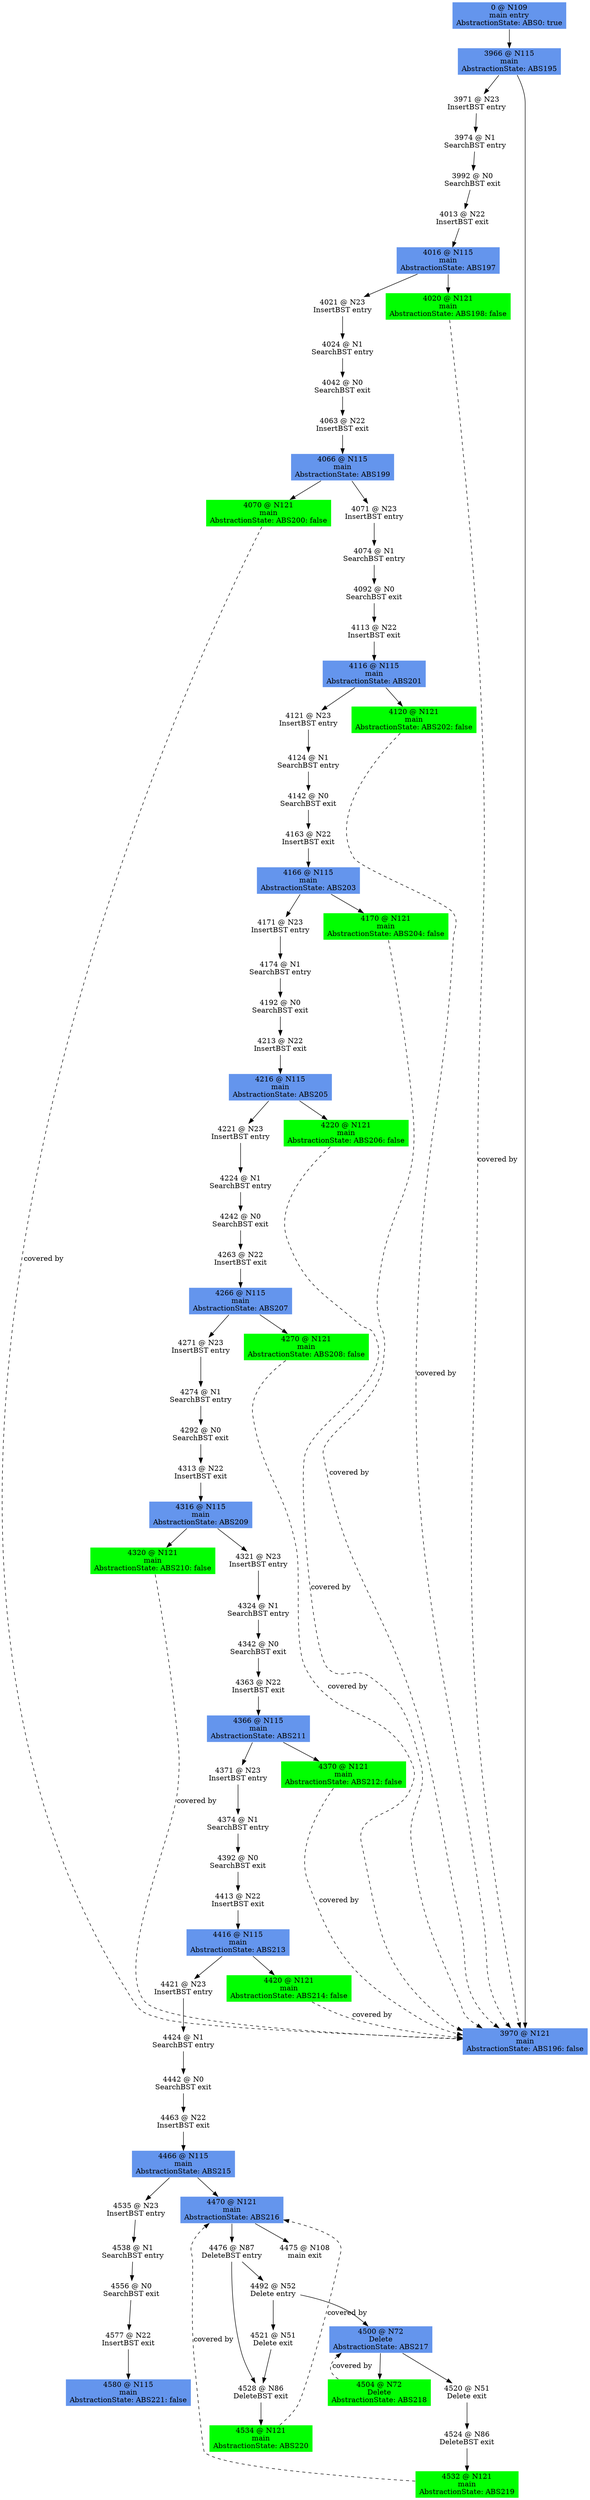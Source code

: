 digraph ARG {
node [style="filled" shape="box" color="white"]
0 [fillcolor="cornflowerblue" label="0 @ N109\nmain entry\nAbstractionState: ABS0: true" id="0"]
3966 [fillcolor="cornflowerblue" label="3966 @ N115\nmain\nAbstractionState: ABS195" id="3966"]
3971 [label="3971 @ N23\nInsertBST entry\n" id="3971"]
3974 [label="3974 @ N1\nSearchBST entry\n" id="3974"]
3992 [label="3992 @ N0\nSearchBST exit\n" id="3992"]
4013 [label="4013 @ N22\nInsertBST exit\n" id="4013"]
4016 [fillcolor="cornflowerblue" label="4016 @ N115\nmain\nAbstractionState: ABS197" id="4016"]
4021 [label="4021 @ N23\nInsertBST entry\n" id="4021"]
4024 [label="4024 @ N1\nSearchBST entry\n" id="4024"]
4042 [label="4042 @ N0\nSearchBST exit\n" id="4042"]
4063 [label="4063 @ N22\nInsertBST exit\n" id="4063"]
4066 [fillcolor="cornflowerblue" label="4066 @ N115\nmain\nAbstractionState: ABS199" id="4066"]
4071 [label="4071 @ N23\nInsertBST entry\n" id="4071"]
4074 [label="4074 @ N1\nSearchBST entry\n" id="4074"]
4092 [label="4092 @ N0\nSearchBST exit\n" id="4092"]
4113 [label="4113 @ N22\nInsertBST exit\n" id="4113"]
4116 [fillcolor="cornflowerblue" label="4116 @ N115\nmain\nAbstractionState: ABS201" id="4116"]
4120 [fillcolor="green" label="4120 @ N121\nmain\nAbstractionState: ABS202: false" id="4120"]
4121 [label="4121 @ N23\nInsertBST entry\n" id="4121"]
4124 [label="4124 @ N1\nSearchBST entry\n" id="4124"]
4142 [label="4142 @ N0\nSearchBST exit\n" id="4142"]
4163 [label="4163 @ N22\nInsertBST exit\n" id="4163"]
4166 [fillcolor="cornflowerblue" label="4166 @ N115\nmain\nAbstractionState: ABS203" id="4166"]
4171 [label="4171 @ N23\nInsertBST entry\n" id="4171"]
4174 [label="4174 @ N1\nSearchBST entry\n" id="4174"]
4192 [label="4192 @ N0\nSearchBST exit\n" id="4192"]
4213 [label="4213 @ N22\nInsertBST exit\n" id="4213"]
4216 [fillcolor="cornflowerblue" label="4216 @ N115\nmain\nAbstractionState: ABS205" id="4216"]
4220 [fillcolor="green" label="4220 @ N121\nmain\nAbstractionState: ABS206: false" id="4220"]
4221 [label="4221 @ N23\nInsertBST entry\n" id="4221"]
4224 [label="4224 @ N1\nSearchBST entry\n" id="4224"]
4242 [label="4242 @ N0\nSearchBST exit\n" id="4242"]
4263 [label="4263 @ N22\nInsertBST exit\n" id="4263"]
4266 [fillcolor="cornflowerblue" label="4266 @ N115\nmain\nAbstractionState: ABS207" id="4266"]
4271 [label="4271 @ N23\nInsertBST entry\n" id="4271"]
4274 [label="4274 @ N1\nSearchBST entry\n" id="4274"]
4292 [label="4292 @ N0\nSearchBST exit\n" id="4292"]
4313 [label="4313 @ N22\nInsertBST exit\n" id="4313"]
4316 [fillcolor="cornflowerblue" label="4316 @ N115\nmain\nAbstractionState: ABS209" id="4316"]
4321 [label="4321 @ N23\nInsertBST entry\n" id="4321"]
4324 [label="4324 @ N1\nSearchBST entry\n" id="4324"]
4342 [label="4342 @ N0\nSearchBST exit\n" id="4342"]
4363 [label="4363 @ N22\nInsertBST exit\n" id="4363"]
4366 [fillcolor="cornflowerblue" label="4366 @ N115\nmain\nAbstractionState: ABS211" id="4366"]
4371 [label="4371 @ N23\nInsertBST entry\n" id="4371"]
4374 [label="4374 @ N1\nSearchBST entry\n" id="4374"]
4392 [label="4392 @ N0\nSearchBST exit\n" id="4392"]
4413 [label="4413 @ N22\nInsertBST exit\n" id="4413"]
4416 [fillcolor="cornflowerblue" label="4416 @ N115\nmain\nAbstractionState: ABS213" id="4416"]
4421 [label="4421 @ N23\nInsertBST entry\n" id="4421"]
4424 [label="4424 @ N1\nSearchBST entry\n" id="4424"]
4442 [label="4442 @ N0\nSearchBST exit\n" id="4442"]
4463 [label="4463 @ N22\nInsertBST exit\n" id="4463"]
4466 [fillcolor="cornflowerblue" label="4466 @ N115\nmain\nAbstractionState: ABS215" id="4466"]
4535 [label="4535 @ N23\nInsertBST entry\n" id="4535"]
4538 [label="4538 @ N1\nSearchBST entry\n" id="4538"]
4556 [label="4556 @ N0\nSearchBST exit\n" id="4556"]
4577 [label="4577 @ N22\nInsertBST exit\n" id="4577"]
4580 [fillcolor="cornflowerblue" label="4580 @ N115\nmain\nAbstractionState: ABS221: false" id="4580"]
4470 [fillcolor="cornflowerblue" label="4470 @ N121\nmain\nAbstractionState: ABS216" id="4470"]
4475 [label="4475 @ N108\nmain exit\n" id="4475"]
4476 [label="4476 @ N87\nDeleteBST entry\n" id="4476"]
4492 [label="4492 @ N52\nDelete entry\n" id="4492"]
4521 [label="4521 @ N51\nDelete exit\n" id="4521"]
4528 [label="4528 @ N86\nDeleteBST exit\n" id="4528"]
4534 [fillcolor="green" label="4534 @ N121\nmain\nAbstractionState: ABS220" id="4534"]
4500 [fillcolor="cornflowerblue" label="4500 @ N72\nDelete\nAbstractionState: ABS217" id="4500"]
4504 [fillcolor="green" label="4504 @ N72\nDelete\nAbstractionState: ABS218" id="4504"]
4520 [label="4520 @ N51\nDelete exit\n" id="4520"]
4524 [label="4524 @ N86\nDeleteBST exit\n" id="4524"]
4532 [fillcolor="green" label="4532 @ N121\nmain\nAbstractionState: ABS219" id="4532"]
4420 [fillcolor="green" label="4420 @ N121\nmain\nAbstractionState: ABS214: false" id="4420"]
4370 [fillcolor="green" label="4370 @ N121\nmain\nAbstractionState: ABS212: false" id="4370"]
4320 [fillcolor="green" label="4320 @ N121\nmain\nAbstractionState: ABS210: false" id="4320"]
4270 [fillcolor="green" label="4270 @ N121\nmain\nAbstractionState: ABS208: false" id="4270"]
4170 [fillcolor="green" label="4170 @ N121\nmain\nAbstractionState: ABS204: false" id="4170"]
4070 [fillcolor="green" label="4070 @ N121\nmain\nAbstractionState: ABS200: false" id="4070"]
4020 [fillcolor="green" label="4020 @ N121\nmain\nAbstractionState: ABS198: false" id="4020"]
3970 [fillcolor="cornflowerblue" label="3970 @ N121\nmain\nAbstractionState: ABS196: false" id="3970"]
0 -> 3966 []
3966 -> 3970 []
3966 -> 3971 []
3971 -> 3974 []
3974 -> 3992 []
3992 -> 4013 []
4013 -> 4016 []
4016 -> 4020 []
4016 -> 4021 []
4021 -> 4024 []
4024 -> 4042 []
4042 -> 4063 []
4063 -> 4066 []
4066 -> 4070 []
4066 -> 4071 []
4071 -> 4074 []
4074 -> 4092 []
4092 -> 4113 []
4113 -> 4116 []
4116 -> 4121 []
4116 -> 4120 []
4121 -> 4124 []
4124 -> 4142 []
4142 -> 4163 []
4163 -> 4166 []
4166 -> 4170 []
4166 -> 4171 []
4171 -> 4174 []
4174 -> 4192 []
4192 -> 4213 []
4213 -> 4216 []
4216 -> 4221 []
4216 -> 4220 []
4221 -> 4224 []
4224 -> 4242 []
4242 -> 4263 []
4263 -> 4266 []
4266 -> 4270 []
4266 -> 4271 []
4271 -> 4274 []
4274 -> 4292 []
4292 -> 4313 []
4313 -> 4316 []
4316 -> 4320 []
4316 -> 4321 []
4321 -> 4324 []
4324 -> 4342 []
4342 -> 4363 []
4363 -> 4366 []
4366 -> 4370 []
4366 -> 4371 []
4371 -> 4374 []
4374 -> 4392 []
4392 -> 4413 []
4413 -> 4416 []
4416 -> 4420 []
4416 -> 4421 []
4421 -> 4424 []
4424 -> 4442 []
4442 -> 4463 []
4463 -> 4466 []
4466 -> 4470 []
4466 -> 4535 []
4535 -> 4538 []
4538 -> 4556 []
4556 -> 4577 []
4577 -> 4580 []
4532 -> 4470 [style="dashed" weight="0" label="covered by"]
4534 -> 4470 [style="dashed" weight="0" label="covered by"]
4470 -> 4476 []
4470 -> 4475 []
4476 -> 4528 []
4476 -> 4492 []
4492 -> 4500 []
4492 -> 4521 []
4521 -> 4528 []
4528 -> 4534 []
4504 -> 4500 [style="dashed" weight="0" label="covered by"]
4500 -> 4520 []
4500 -> 4504 []
4520 -> 4524 []
4524 -> 4532 []
4020 -> 3970 [style="dashed" weight="0" label="covered by"]
4070 -> 3970 [style="dashed" weight="0" label="covered by"]
4120 -> 3970 [style="dashed" weight="0" label="covered by"]
4170 -> 3970 [style="dashed" weight="0" label="covered by"]
4220 -> 3970 [style="dashed" weight="0" label="covered by"]
4270 -> 3970 [style="dashed" weight="0" label="covered by"]
4320 -> 3970 [style="dashed" weight="0" label="covered by"]
4370 -> 3970 [style="dashed" weight="0" label="covered by"]
4420 -> 3970 [style="dashed" weight="0" label="covered by"]
}
